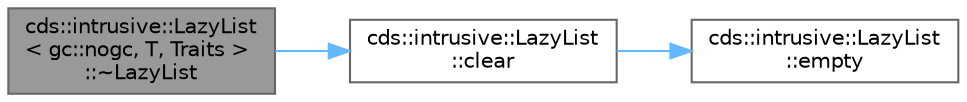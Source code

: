 digraph "cds::intrusive::LazyList&lt; gc::nogc, T, Traits &gt;::~LazyList"
{
 // LATEX_PDF_SIZE
  bgcolor="transparent";
  edge [fontname=Helvetica,fontsize=10,labelfontname=Helvetica,labelfontsize=10];
  node [fontname=Helvetica,fontsize=10,shape=box,height=0.2,width=0.4];
  rankdir="LR";
  Node1 [id="Node000001",label="cds::intrusive::LazyList\l\< gc::nogc, T, Traits \>\l::~LazyList",height=0.2,width=0.4,color="gray40", fillcolor="grey60", style="filled", fontcolor="black",tooltip="Destroys the list object"];
  Node1 -> Node2 [id="edge3_Node000001_Node000002",color="steelblue1",style="solid",tooltip=" "];
  Node2 [id="Node000002",label="cds::intrusive::LazyList\l::clear",height=0.2,width=0.4,color="grey40", fillcolor="white", style="filled",URL="$classcds_1_1intrusive_1_1_lazy_list.html#a2c6b0baff5e117d0345b6fcbbf24dda1",tooltip="Clears the list"];
  Node2 -> Node3 [id="edge4_Node000002_Node000003",color="steelblue1",style="solid",tooltip=" "];
  Node3 [id="Node000003",label="cds::intrusive::LazyList\l::empty",height=0.2,width=0.4,color="grey40", fillcolor="white", style="filled",URL="$classcds_1_1intrusive_1_1_lazy_list.html#a93890fdab491a6a98f1907ebb55c7855",tooltip="Checks if the list is empty"];
}
